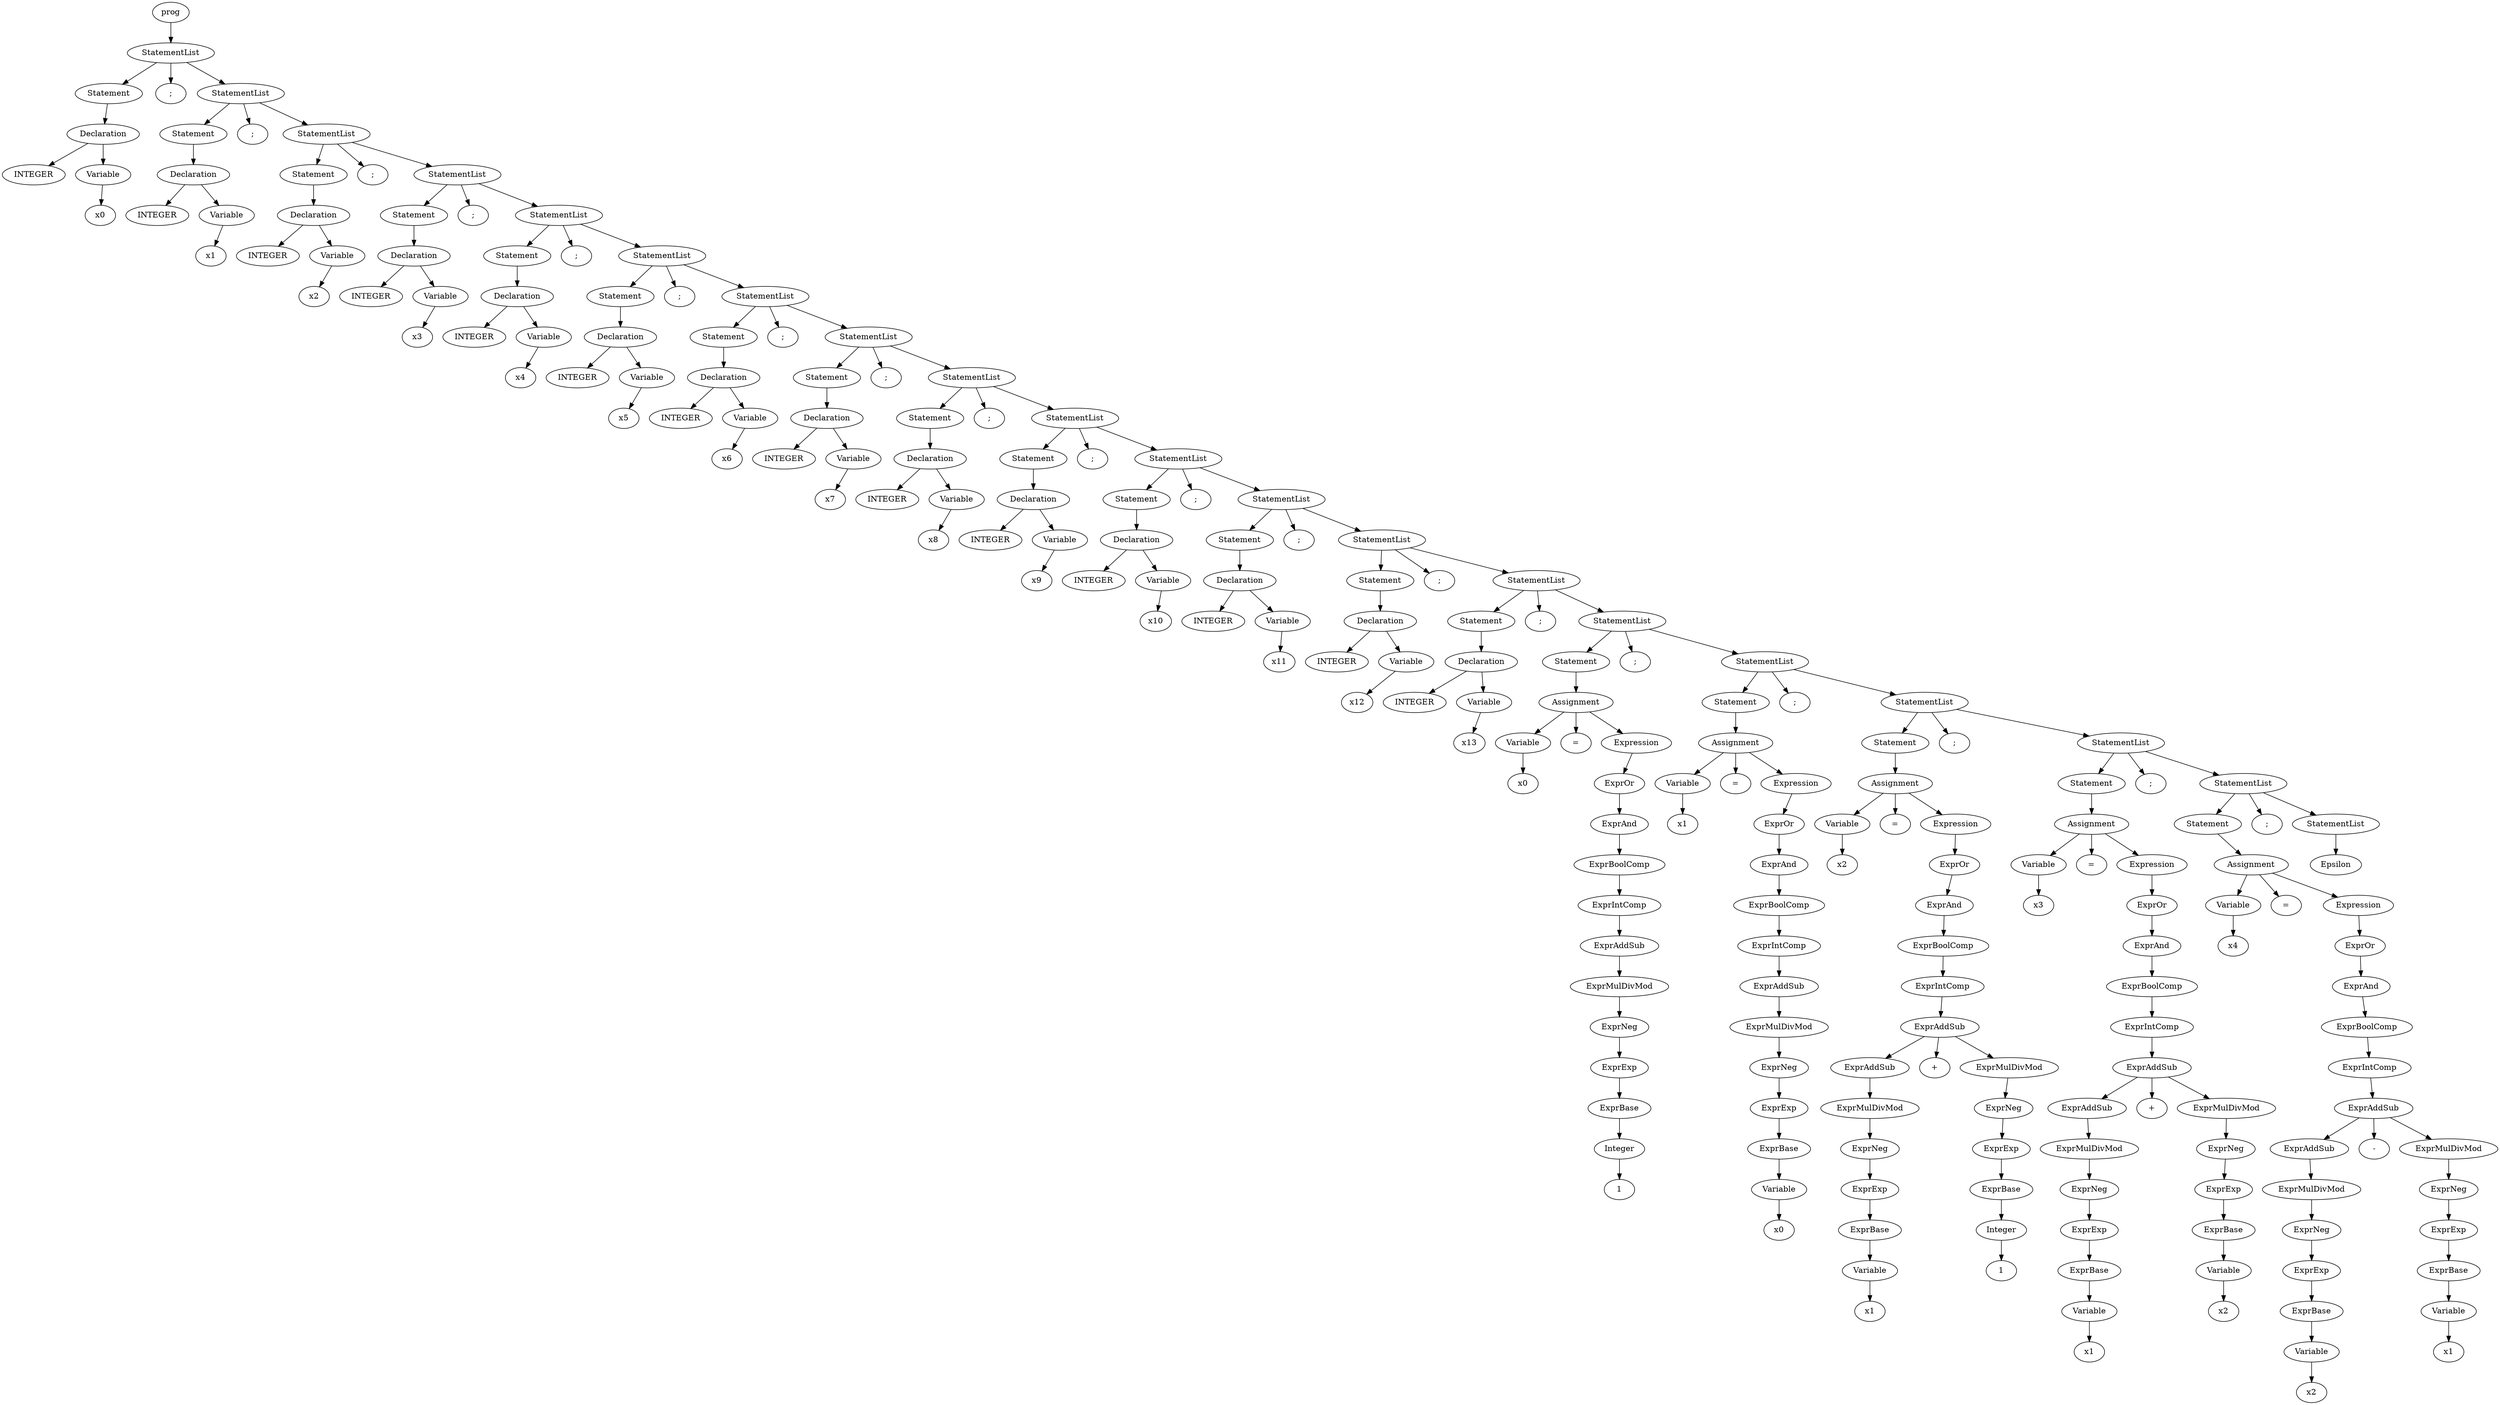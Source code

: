 
digraph "test_2"
{
struct1 [label="prog"]
struct2 [label="StatementList"]
struct3 [label="Statement"]
struct4 [label="Declaration"]
struct5 [label="INTEGER"]
struct4->struct5
struct6 [label="Variable"]
struct7 [label="x0"]
struct6->struct7
struct4->struct6
struct3->struct4
struct2->struct3
struct8 [label=";"]
struct2->struct8
struct9 [label="StatementList"]
struct10 [label="Statement"]
struct11 [label="Declaration"]
struct12 [label="INTEGER"]
struct11->struct12
struct13 [label="Variable"]
struct14 [label="x1"]
struct13->struct14
struct11->struct13
struct10->struct11
struct9->struct10
struct15 [label=";"]
struct9->struct15
struct16 [label="StatementList"]
struct17 [label="Statement"]
struct18 [label="Declaration"]
struct19 [label="INTEGER"]
struct18->struct19
struct20 [label="Variable"]
struct21 [label="x2"]
struct20->struct21
struct18->struct20
struct17->struct18
struct16->struct17
struct22 [label=";"]
struct16->struct22
struct23 [label="StatementList"]
struct24 [label="Statement"]
struct25 [label="Declaration"]
struct26 [label="INTEGER"]
struct25->struct26
struct27 [label="Variable"]
struct28 [label="x3"]
struct27->struct28
struct25->struct27
struct24->struct25
struct23->struct24
struct29 [label=";"]
struct23->struct29
struct30 [label="StatementList"]
struct31 [label="Statement"]
struct32 [label="Declaration"]
struct33 [label="INTEGER"]
struct32->struct33
struct34 [label="Variable"]
struct35 [label="x4"]
struct34->struct35
struct32->struct34
struct31->struct32
struct30->struct31
struct36 [label=";"]
struct30->struct36
struct37 [label="StatementList"]
struct38 [label="Statement"]
struct39 [label="Declaration"]
struct40 [label="INTEGER"]
struct39->struct40
struct41 [label="Variable"]
struct42 [label="x5"]
struct41->struct42
struct39->struct41
struct38->struct39
struct37->struct38
struct43 [label=";"]
struct37->struct43
struct44 [label="StatementList"]
struct45 [label="Statement"]
struct46 [label="Declaration"]
struct47 [label="INTEGER"]
struct46->struct47
struct48 [label="Variable"]
struct49 [label="x6"]
struct48->struct49
struct46->struct48
struct45->struct46
struct44->struct45
struct50 [label=";"]
struct44->struct50
struct51 [label="StatementList"]
struct52 [label="Statement"]
struct53 [label="Declaration"]
struct54 [label="INTEGER"]
struct53->struct54
struct55 [label="Variable"]
struct56 [label="x7"]
struct55->struct56
struct53->struct55
struct52->struct53
struct51->struct52
struct57 [label=";"]
struct51->struct57
struct58 [label="StatementList"]
struct59 [label="Statement"]
struct60 [label="Declaration"]
struct61 [label="INTEGER"]
struct60->struct61
struct62 [label="Variable"]
struct63 [label="x8"]
struct62->struct63
struct60->struct62
struct59->struct60
struct58->struct59
struct64 [label=";"]
struct58->struct64
struct65 [label="StatementList"]
struct66 [label="Statement"]
struct67 [label="Declaration"]
struct68 [label="INTEGER"]
struct67->struct68
struct69 [label="Variable"]
struct70 [label="x9"]
struct69->struct70
struct67->struct69
struct66->struct67
struct65->struct66
struct71 [label=";"]
struct65->struct71
struct72 [label="StatementList"]
struct73 [label="Statement"]
struct74 [label="Declaration"]
struct75 [label="INTEGER"]
struct74->struct75
struct76 [label="Variable"]
struct77 [label="x10"]
struct76->struct77
struct74->struct76
struct73->struct74
struct72->struct73
struct78 [label=";"]
struct72->struct78
struct79 [label="StatementList"]
struct80 [label="Statement"]
struct81 [label="Declaration"]
struct82 [label="INTEGER"]
struct81->struct82
struct83 [label="Variable"]
struct84 [label="x11"]
struct83->struct84
struct81->struct83
struct80->struct81
struct79->struct80
struct85 [label=";"]
struct79->struct85
struct86 [label="StatementList"]
struct87 [label="Statement"]
struct88 [label="Declaration"]
struct89 [label="INTEGER"]
struct88->struct89
struct90 [label="Variable"]
struct91 [label="x12"]
struct90->struct91
struct88->struct90
struct87->struct88
struct86->struct87
struct92 [label=";"]
struct86->struct92
struct93 [label="StatementList"]
struct94 [label="Statement"]
struct95 [label="Declaration"]
struct96 [label="INTEGER"]
struct95->struct96
struct97 [label="Variable"]
struct98 [label="x13"]
struct97->struct98
struct95->struct97
struct94->struct95
struct93->struct94
struct99 [label=";"]
struct93->struct99
struct100 [label="StatementList"]
struct101 [label="Statement"]
struct102 [label="Assignment"]
struct103 [label="Variable"]
struct104 [label="x0"]
struct103->struct104
struct102->struct103
struct105 [label="="]
struct102->struct105
struct106 [label="Expression"]
struct107 [label="ExprOr"]
struct108 [label="ExprAnd"]
struct109 [label="ExprBoolComp"]
struct110 [label="ExprIntComp"]
struct111 [label="ExprAddSub"]
struct112 [label="ExprMulDivMod"]
struct113 [label="ExprNeg"]
struct114 [label="ExprExp"]
struct115 [label="ExprBase"]
struct116 [label="Integer"]
struct117 [label="1"]
struct116->struct117
struct115->struct116
struct114->struct115
struct113->struct114
struct112->struct113
struct111->struct112
struct110->struct111
struct109->struct110
struct108->struct109
struct107->struct108
struct106->struct107
struct102->struct106
struct101->struct102
struct100->struct101
struct118 [label=";"]
struct100->struct118
struct119 [label="StatementList"]
struct120 [label="Statement"]
struct121 [label="Assignment"]
struct122 [label="Variable"]
struct123 [label="x1"]
struct122->struct123
struct121->struct122
struct124 [label="="]
struct121->struct124
struct125 [label="Expression"]
struct126 [label="ExprOr"]
struct127 [label="ExprAnd"]
struct128 [label="ExprBoolComp"]
struct129 [label="ExprIntComp"]
struct130 [label="ExprAddSub"]
struct131 [label="ExprMulDivMod"]
struct132 [label="ExprNeg"]
struct133 [label="ExprExp"]
struct134 [label="ExprBase"]
struct135 [label="Variable"]
struct136 [label="x0"]
struct135->struct136
struct134->struct135
struct133->struct134
struct132->struct133
struct131->struct132
struct130->struct131
struct129->struct130
struct128->struct129
struct127->struct128
struct126->struct127
struct125->struct126
struct121->struct125
struct120->struct121
struct119->struct120
struct137 [label=";"]
struct119->struct137
struct138 [label="StatementList"]
struct139 [label="Statement"]
struct140 [label="Assignment"]
struct141 [label="Variable"]
struct142 [label="x2"]
struct141->struct142
struct140->struct141
struct143 [label="="]
struct140->struct143
struct144 [label="Expression"]
struct145 [label="ExprOr"]
struct146 [label="ExprAnd"]
struct147 [label="ExprBoolComp"]
struct148 [label="ExprIntComp"]
struct149 [label="ExprAddSub"]
struct150 [label="ExprAddSub"]
struct151 [label="ExprMulDivMod"]
struct152 [label="ExprNeg"]
struct153 [label="ExprExp"]
struct154 [label="ExprBase"]
struct155 [label="Variable"]
struct156 [label="x1"]
struct155->struct156
struct154->struct155
struct153->struct154
struct152->struct153
struct151->struct152
struct150->struct151
struct149->struct150
struct157 [label="+"]
struct149->struct157
struct158 [label="ExprMulDivMod"]
struct159 [label="ExprNeg"]
struct160 [label="ExprExp"]
struct161 [label="ExprBase"]
struct162 [label="Integer"]
struct163 [label="1"]
struct162->struct163
struct161->struct162
struct160->struct161
struct159->struct160
struct158->struct159
struct149->struct158
struct148->struct149
struct147->struct148
struct146->struct147
struct145->struct146
struct144->struct145
struct140->struct144
struct139->struct140
struct138->struct139
struct164 [label=";"]
struct138->struct164
struct165 [label="StatementList"]
struct166 [label="Statement"]
struct167 [label="Assignment"]
struct168 [label="Variable"]
struct169 [label="x3"]
struct168->struct169
struct167->struct168
struct170 [label="="]
struct167->struct170
struct171 [label="Expression"]
struct172 [label="ExprOr"]
struct173 [label="ExprAnd"]
struct174 [label="ExprBoolComp"]
struct175 [label="ExprIntComp"]
struct176 [label="ExprAddSub"]
struct177 [label="ExprAddSub"]
struct178 [label="ExprMulDivMod"]
struct179 [label="ExprNeg"]
struct180 [label="ExprExp"]
struct181 [label="ExprBase"]
struct182 [label="Variable"]
struct183 [label="x1"]
struct182->struct183
struct181->struct182
struct180->struct181
struct179->struct180
struct178->struct179
struct177->struct178
struct176->struct177
struct184 [label="+"]
struct176->struct184
struct185 [label="ExprMulDivMod"]
struct186 [label="ExprNeg"]
struct187 [label="ExprExp"]
struct188 [label="ExprBase"]
struct189 [label="Variable"]
struct190 [label="x2"]
struct189->struct190
struct188->struct189
struct187->struct188
struct186->struct187
struct185->struct186
struct176->struct185
struct175->struct176
struct174->struct175
struct173->struct174
struct172->struct173
struct171->struct172
struct167->struct171
struct166->struct167
struct165->struct166
struct191 [label=";"]
struct165->struct191
struct192 [label="StatementList"]
struct193 [label="Statement"]
struct194 [label="Assignment"]
struct195 [label="Variable"]
struct196 [label="x4"]
struct195->struct196
struct194->struct195
struct197 [label="="]
struct194->struct197
struct198 [label="Expression"]
struct199 [label="ExprOr"]
struct200 [label="ExprAnd"]
struct201 [label="ExprBoolComp"]
struct202 [label="ExprIntComp"]
struct203 [label="ExprAddSub"]
struct204 [label="ExprAddSub"]
struct205 [label="ExprMulDivMod"]
struct206 [label="ExprNeg"]
struct207 [label="ExprExp"]
struct208 [label="ExprBase"]
struct209 [label="Variable"]
struct210 [label="x2"]
struct209->struct210
struct208->struct209
struct207->struct208
struct206->struct207
struct205->struct206
struct204->struct205
struct203->struct204
struct211 [label="-"]
struct203->struct211
struct212 [label="ExprMulDivMod"]
struct213 [label="ExprNeg"]
struct214 [label="ExprExp"]
struct215 [label="ExprBase"]
struct216 [label="Variable"]
struct217 [label="x1"]
struct216->struct217
struct215->struct216
struct214->struct215
struct213->struct214
struct212->struct213
struct203->struct212
struct202->struct203
struct201->struct202
struct200->struct201
struct199->struct200
struct198->struct199
struct194->struct198
struct193->struct194
struct192->struct193
struct218 [label=";"]
struct192->struct218
struct219 [label="StatementList"]
struct220 [label="Epsilon"]
struct219->struct220
struct192->struct219
struct165->struct192
struct138->struct165
struct119->struct138
struct100->struct119
struct93->struct100
struct86->struct93
struct79->struct86
struct72->struct79
struct65->struct72
struct58->struct65
struct51->struct58
struct44->struct51
struct37->struct44
struct30->struct37
struct23->struct30
struct16->struct23
struct9->struct16
struct2->struct9
struct1->struct2
}